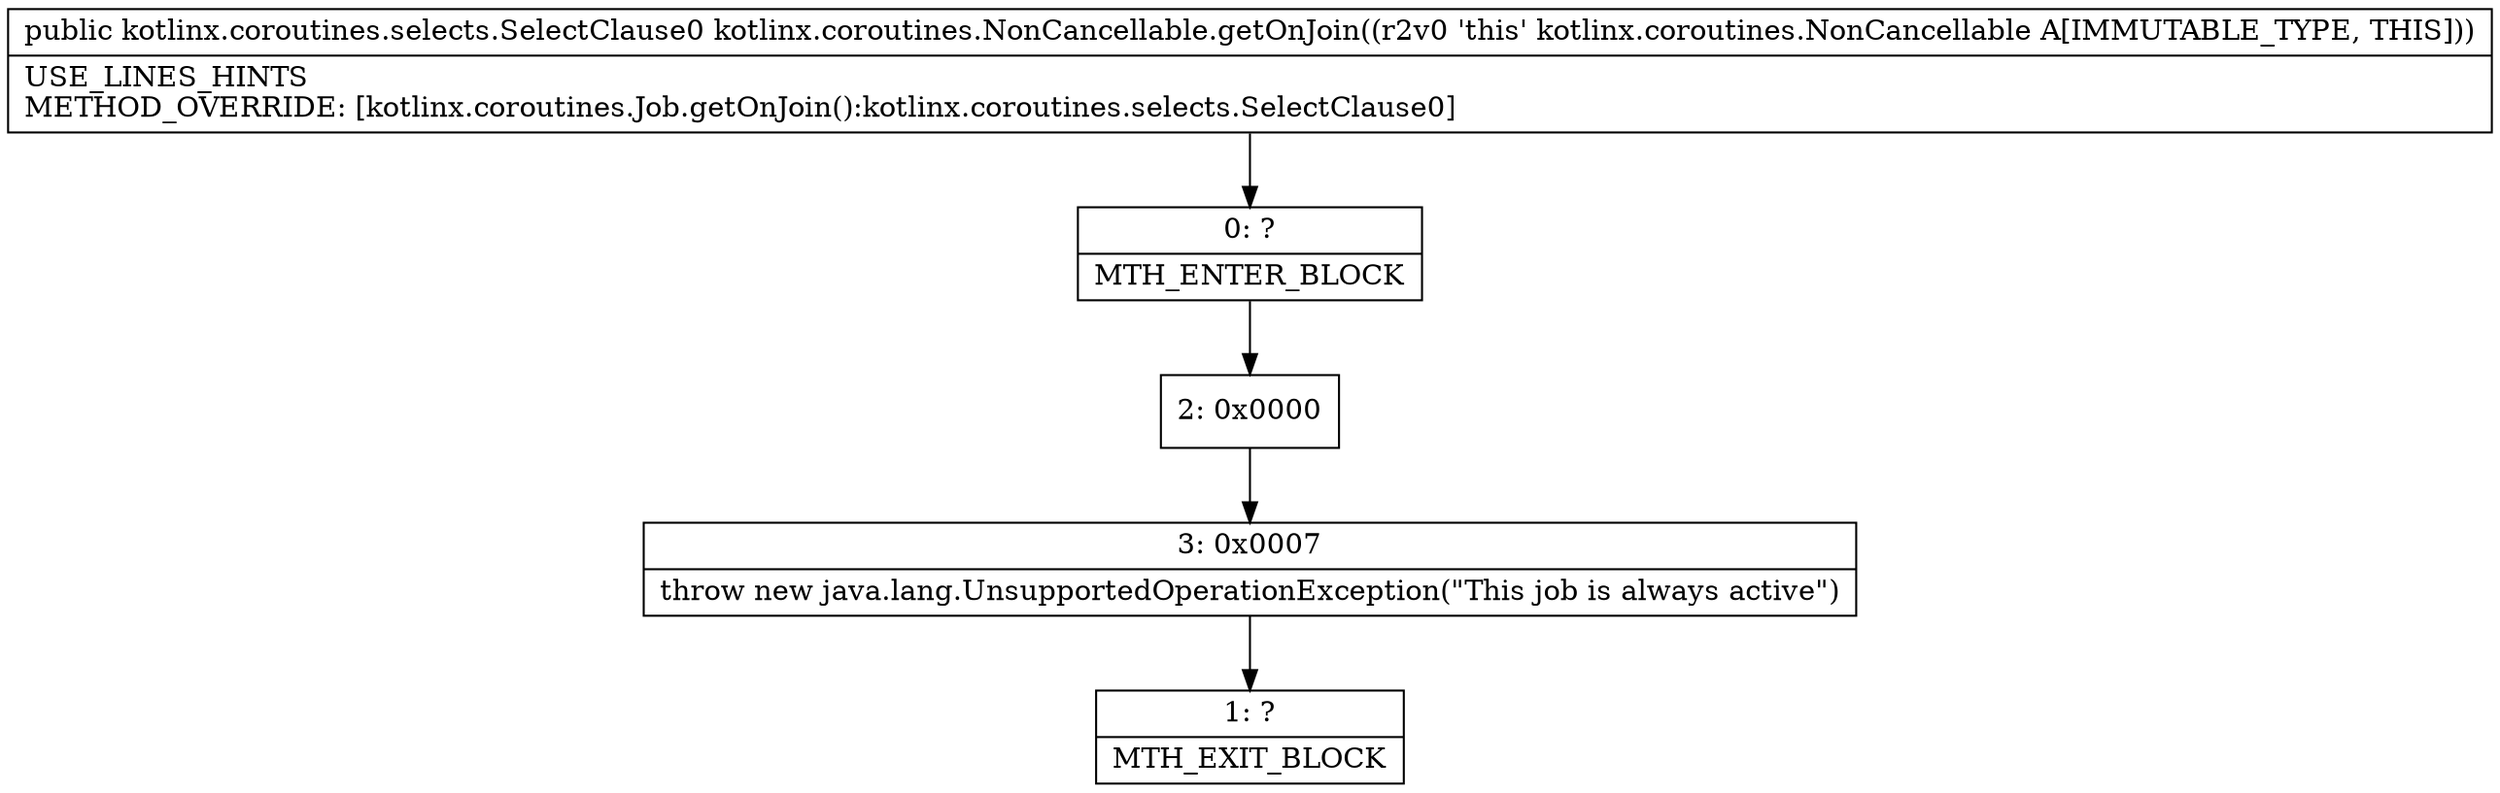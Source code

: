 digraph "CFG forkotlinx.coroutines.NonCancellable.getOnJoin()Lkotlinx\/coroutines\/selects\/SelectClause0;" {
Node_0 [shape=record,label="{0\:\ ?|MTH_ENTER_BLOCK\l}"];
Node_2 [shape=record,label="{2\:\ 0x0000}"];
Node_3 [shape=record,label="{3\:\ 0x0007|throw new java.lang.UnsupportedOperationException(\"This job is always active\")\l}"];
Node_1 [shape=record,label="{1\:\ ?|MTH_EXIT_BLOCK\l}"];
MethodNode[shape=record,label="{public kotlinx.coroutines.selects.SelectClause0 kotlinx.coroutines.NonCancellable.getOnJoin((r2v0 'this' kotlinx.coroutines.NonCancellable A[IMMUTABLE_TYPE, THIS]))  | USE_LINES_HINTS\lMETHOD_OVERRIDE: [kotlinx.coroutines.Job.getOnJoin():kotlinx.coroutines.selects.SelectClause0]\l}"];
MethodNode -> Node_0;Node_0 -> Node_2;
Node_2 -> Node_3;
Node_3 -> Node_1;
}

